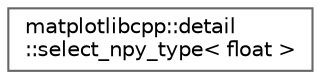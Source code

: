 digraph "Graphical Class Hierarchy"
{
 // LATEX_PDF_SIZE
  bgcolor="transparent";
  edge [fontname=Helvetica,fontsize=10,labelfontname=Helvetica,labelfontsize=10];
  node [fontname=Helvetica,fontsize=10,shape=box,height=0.2,width=0.4];
  rankdir="LR";
  Node0 [id="Node000000",label="matplotlibcpp::detail\l::select_npy_type\< float \>",height=0.2,width=0.4,color="grey40", fillcolor="white", style="filled",URL="$structmatplotlibcpp_1_1detail_1_1select__npy__type_3_01float_01_4.html",tooltip=" "];
}
